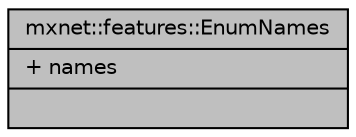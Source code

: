 digraph "mxnet::features::EnumNames"
{
  edge [fontname="Helvetica",fontsize="10",labelfontname="Helvetica",labelfontsize="10"];
  node [fontname="Helvetica",fontsize="10",shape=record];
  Node1 [label="{mxnet::features::EnumNames\n|+ names\l|}",height=0.2,width=0.4,color="black", fillcolor="grey75", style="filled", fontcolor="black"];
}
